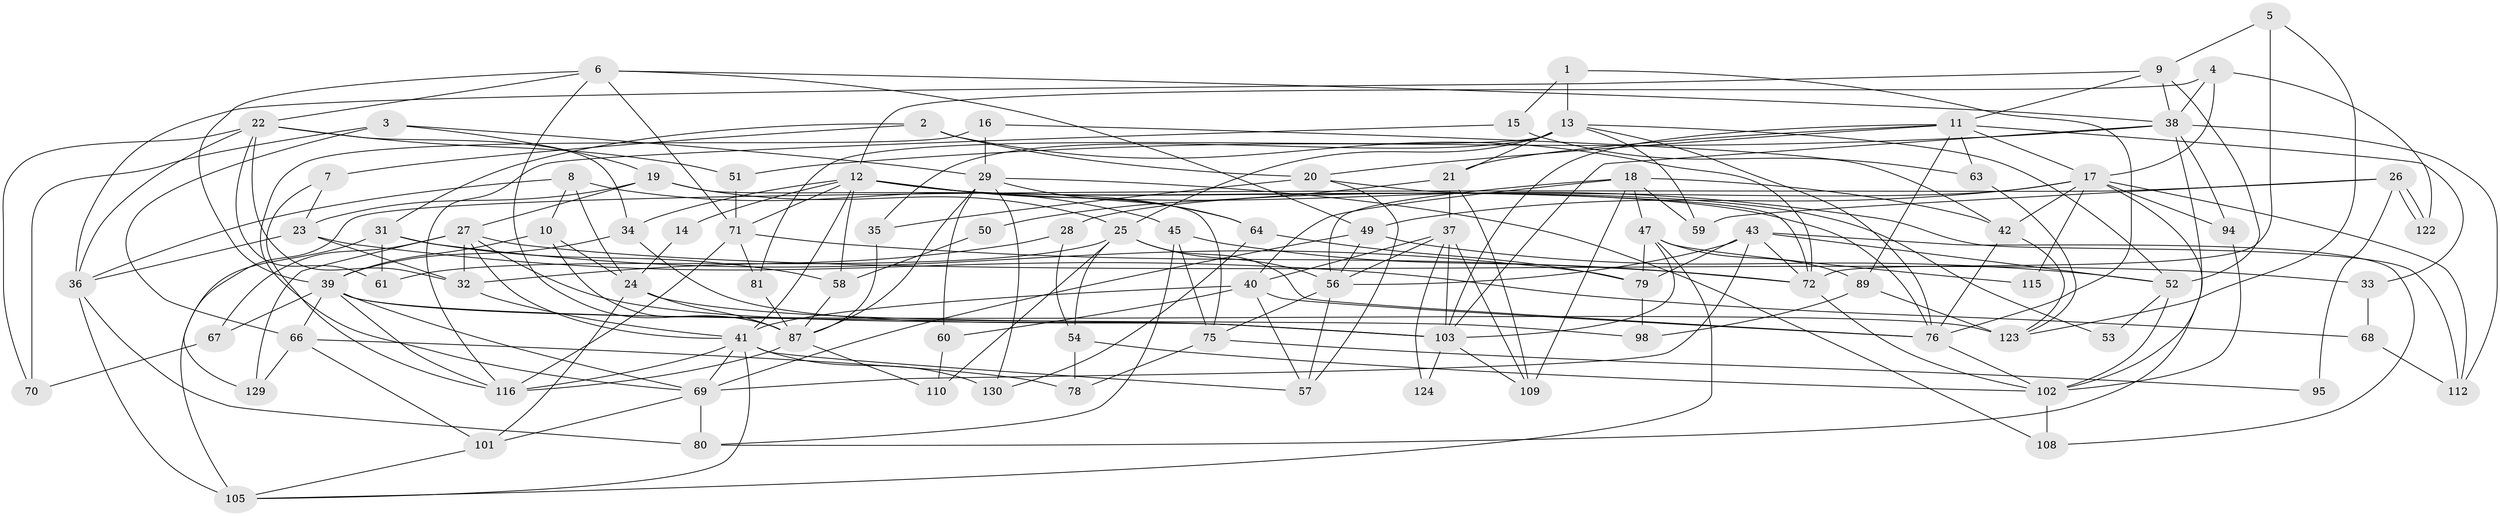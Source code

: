// Generated by graph-tools (version 1.1) at 2025/23/03/03/25 07:23:56]
// undirected, 91 vertices, 217 edges
graph export_dot {
graph [start="1"]
  node [color=gray90,style=filled];
  1;
  2;
  3 [super="+74"];
  4;
  5;
  6 [super="+125"];
  7;
  8 [super="+92"];
  9;
  10;
  11 [super="+97"];
  12 [super="+118"];
  13 [super="+96"];
  14;
  15;
  16;
  17 [super="+82"];
  18 [super="+107"];
  19 [super="+30"];
  20 [super="+48"];
  21;
  22 [super="+62"];
  23;
  24;
  25 [super="+100"];
  26;
  27 [super="+106"];
  28;
  29 [super="+120"];
  31 [super="+55"];
  32 [super="+91"];
  33;
  34;
  35 [super="+121"];
  36 [super="+73"];
  37 [super="+44"];
  38 [super="+86"];
  39 [super="+65"];
  40 [super="+46"];
  41 [super="+83"];
  42 [super="+77"];
  43 [super="+84"];
  45;
  47 [super="+127"];
  49 [super="+85"];
  50;
  51;
  52 [super="+88"];
  53;
  54;
  56;
  57;
  58;
  59;
  60;
  61;
  63;
  64 [super="+93"];
  66 [super="+104"];
  67;
  68;
  69 [super="+99"];
  70;
  71 [super="+119"];
  72 [super="+90"];
  75 [super="+117"];
  76 [super="+111"];
  78;
  79 [super="+113"];
  80;
  81;
  87 [super="+128"];
  89;
  94;
  95;
  98;
  101;
  102;
  103 [super="+126"];
  105 [super="+114"];
  108;
  109;
  110;
  112;
  115;
  116;
  122;
  123;
  124;
  129;
  130;
  1 -- 76;
  1 -- 15;
  1 -- 13;
  2 -- 7;
  2 -- 72;
  2 -- 20;
  2 -- 31;
  3 -- 66;
  3 -- 70;
  3 -- 19;
  3 -- 29;
  4 -- 17;
  4 -- 38;
  4 -- 122;
  4 -- 12;
  5 -- 123;
  5 -- 9;
  5 -- 72;
  6 -- 38;
  6 -- 71;
  6 -- 39;
  6 -- 87;
  6 -- 22;
  6 -- 49;
  7 -- 116;
  7 -- 23;
  8 -- 45;
  8 -- 24;
  8 -- 10;
  8 -- 36;
  9 -- 11;
  9 -- 52;
  9 -- 38;
  9 -- 36;
  10 -- 39;
  10 -- 24;
  10 -- 87;
  11 -- 89;
  11 -- 33;
  11 -- 17;
  11 -- 21;
  11 -- 63;
  11 -- 20;
  11 -- 103;
  12 -- 34;
  12 -- 112;
  12 -- 41;
  12 -- 53;
  12 -- 58;
  12 -- 14;
  12 -- 64;
  12 -- 71;
  12 -- 76;
  13 -- 21;
  13 -- 35;
  13 -- 59;
  13 -- 81;
  13 -- 76;
  13 -- 25;
  13 -- 52;
  14 -- 24;
  15 -- 63;
  15 -- 116;
  16 -- 69;
  16 -- 42;
  16 -- 29;
  17 -- 94;
  17 -- 80;
  17 -- 115;
  17 -- 42;
  17 -- 112;
  17 -- 28;
  17 -- 49;
  18 -- 47;
  18 -- 59;
  18 -- 109;
  18 -- 56;
  18 -- 42;
  18 -- 40;
  19 -- 27;
  19 -- 75;
  19 -- 23;
  19 -- 25;
  20 -- 57;
  20 -- 35 [weight=2];
  20 -- 72;
  21 -- 50;
  21 -- 109;
  21 -- 37;
  22 -- 51;
  22 -- 34;
  22 -- 61;
  22 -- 32;
  22 -- 70;
  22 -- 36;
  23 -- 68;
  23 -- 32;
  23 -- 36;
  24 -- 101;
  24 -- 87;
  24 -- 103;
  25 -- 61;
  25 -- 56;
  25 -- 76;
  25 -- 54;
  25 -- 110;
  26 -- 59;
  26 -- 122;
  26 -- 122;
  26 -- 95;
  26 -- 129;
  27 -- 33;
  27 -- 67;
  27 -- 129;
  27 -- 32;
  27 -- 41;
  27 -- 103;
  28 -- 32;
  28 -- 54;
  29 -- 108;
  29 -- 130;
  29 -- 60;
  29 -- 64;
  29 -- 87;
  31 -- 79;
  31 -- 61;
  31 -- 105;
  31 -- 58;
  32 -- 41;
  33 -- 68;
  34 -- 103;
  34 -- 39;
  35 -- 87;
  36 -- 80;
  36 -- 105 [weight=2];
  37 -- 109;
  37 -- 124;
  37 -- 56;
  37 -- 103;
  37 -- 40;
  38 -- 102;
  38 -- 94;
  38 -- 112;
  38 -- 51;
  38 -- 103;
  39 -- 66;
  39 -- 69;
  39 -- 123 [weight=2];
  39 -- 67;
  39 -- 116;
  39 -- 98;
  40 -- 76;
  40 -- 57;
  40 -- 41;
  40 -- 60;
  41 -- 116;
  41 -- 130;
  41 -- 57;
  41 -- 105;
  41 -- 69;
  42 -- 123;
  42 -- 76;
  43 -- 108;
  43 -- 56;
  43 -- 52;
  43 -- 69;
  43 -- 72;
  43 -- 79;
  45 -- 80;
  45 -- 72;
  45 -- 75;
  47 -- 105;
  47 -- 89;
  47 -- 115;
  47 -- 103;
  47 -- 79;
  49 -- 56;
  49 -- 69;
  49 -- 52;
  50 -- 58;
  51 -- 71;
  52 -- 102;
  52 -- 53;
  54 -- 78;
  54 -- 102;
  56 -- 57;
  56 -- 75;
  58 -- 87;
  60 -- 110;
  63 -- 123;
  64 -- 130;
  64 -- 79;
  66 -- 129;
  66 -- 101;
  66 -- 78;
  67 -- 70;
  68 -- 112;
  69 -- 80;
  69 -- 101;
  71 -- 81;
  71 -- 72;
  71 -- 116;
  72 -- 102;
  75 -- 78;
  75 -- 95;
  76 -- 102;
  79 -- 98;
  81 -- 87;
  87 -- 110;
  87 -- 116;
  89 -- 98;
  89 -- 123;
  94 -- 102;
  101 -- 105;
  102 -- 108;
  103 -- 109;
  103 -- 124;
}
